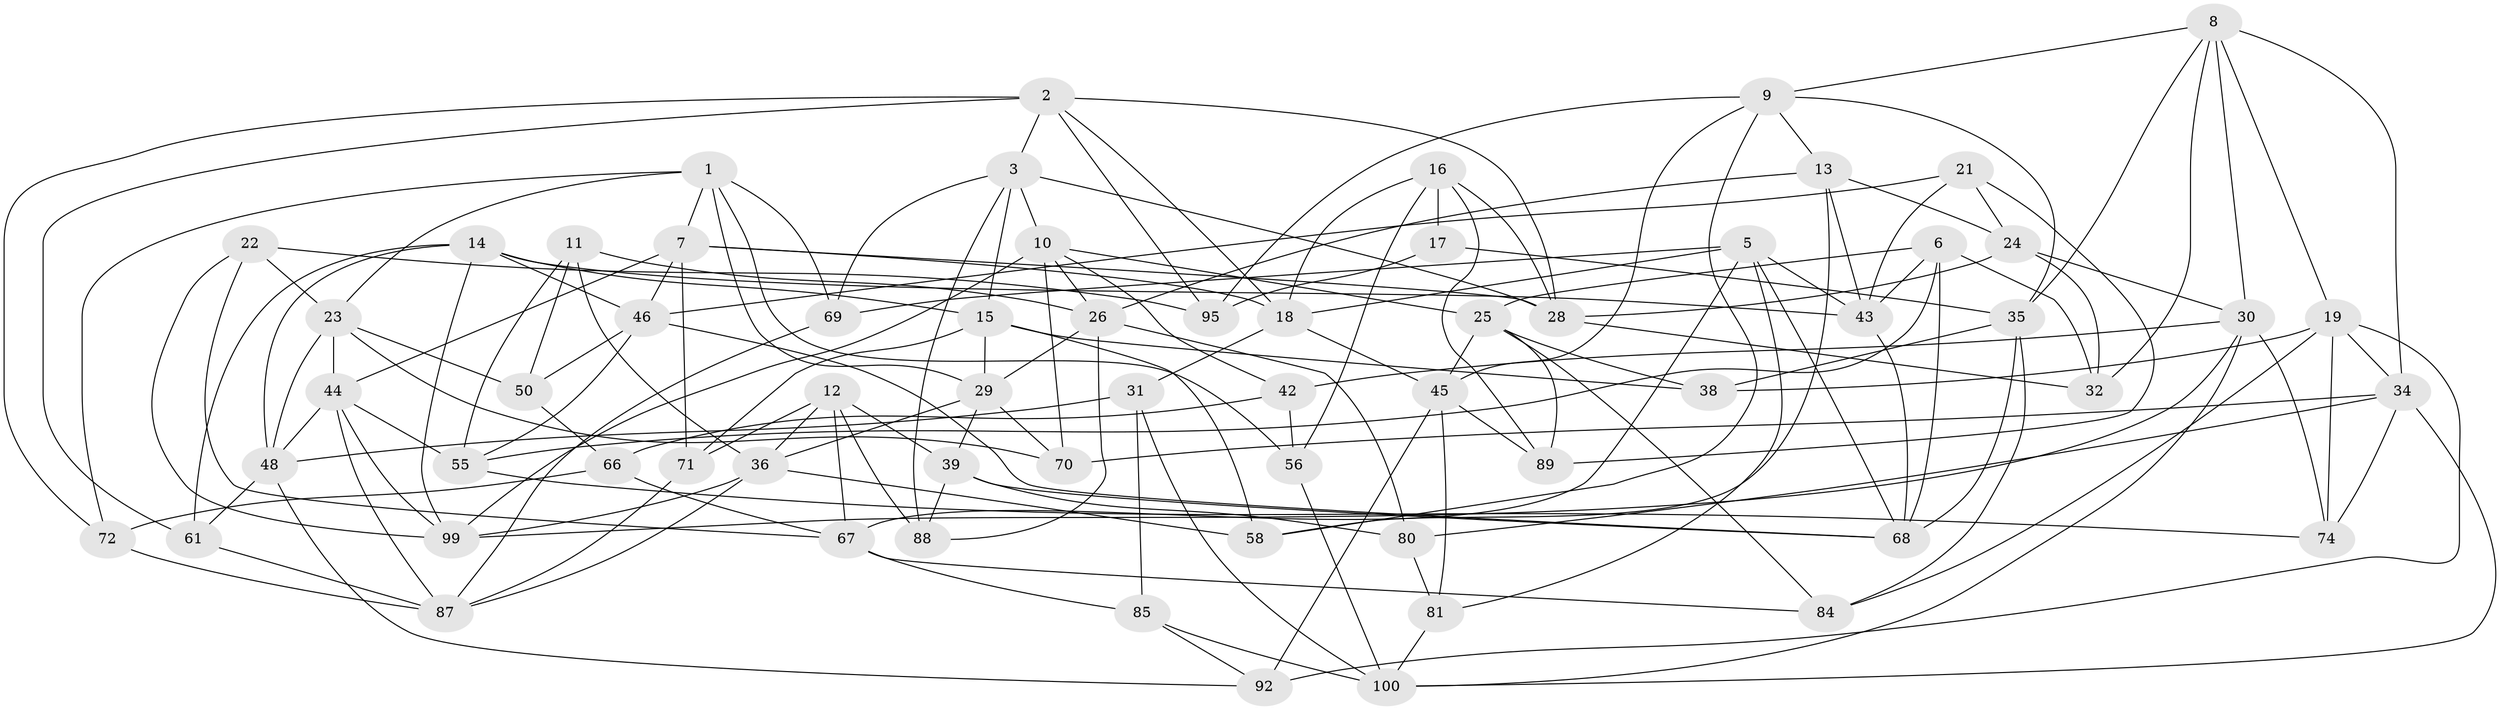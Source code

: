 // Generated by graph-tools (version 1.1) at 2025/52/02/27/25 19:52:35]
// undirected, 64 vertices, 162 edges
graph export_dot {
graph [start="1"]
  node [color=gray90,style=filled];
  1 [super="+91"];
  2 [super="+4"];
  3 [super="+78"];
  5 [super="+63"];
  6 [super="+73"];
  7 [super="+52"];
  8 [super="+27"];
  9 [super="+41"];
  10 [super="+49"];
  11;
  12 [super="+64"];
  13 [super="+57"];
  14 [super="+62"];
  15 [super="+47"];
  16 [super="+54"];
  17;
  18 [super="+20"];
  19 [super="+33"];
  21;
  22;
  23 [super="+37"];
  24 [super="+94"];
  25 [super="+77"];
  26 [super="+60"];
  28 [super="+40"];
  29 [super="+90"];
  30 [super="+53"];
  31;
  32;
  34 [super="+82"];
  35 [super="+83"];
  36 [super="+75"];
  38;
  39 [super="+86"];
  42;
  43 [super="+97"];
  44 [super="+65"];
  45 [super="+51"];
  46 [super="+59"];
  48 [super="+96"];
  50;
  55 [super="+79"];
  56;
  58;
  61;
  66;
  67 [super="+76"];
  68 [super="+93"];
  69;
  70;
  71;
  72;
  74;
  80;
  81;
  84;
  85;
  87 [super="+98"];
  88;
  89;
  92;
  95;
  99 [super="+101"];
  100 [super="+102"];
  1 -- 56;
  1 -- 72;
  1 -- 69;
  1 -- 29;
  1 -- 23;
  1 -- 7;
  2 -- 72;
  2 -- 18;
  2 -- 28;
  2 -- 61;
  2 -- 95;
  2 -- 3;
  3 -- 69;
  3 -- 10;
  3 -- 88;
  3 -- 15;
  3 -- 28;
  5 -- 69;
  5 -- 43;
  5 -- 67;
  5 -- 81;
  5 -- 18;
  5 -- 68;
  6 -- 32;
  6 -- 55 [weight=2];
  6 -- 25;
  6 -- 68;
  6 -- 43;
  7 -- 44;
  7 -- 18;
  7 -- 28;
  7 -- 71;
  7 -- 46;
  8 -- 30;
  8 -- 32;
  8 -- 19;
  8 -- 35;
  8 -- 34;
  8 -- 9;
  9 -- 13;
  9 -- 95;
  9 -- 35;
  9 -- 58;
  9 -- 45;
  10 -- 26;
  10 -- 70;
  10 -- 25;
  10 -- 42;
  10 -- 99;
  11 -- 50;
  11 -- 26;
  11 -- 36;
  11 -- 55;
  12 -- 67;
  12 -- 88;
  12 -- 39 [weight=2];
  12 -- 36;
  12 -- 71;
  13 -- 58;
  13 -- 24 [weight=2];
  13 -- 26;
  13 -- 43;
  14 -- 46;
  14 -- 61;
  14 -- 48;
  14 -- 15;
  14 -- 43;
  14 -- 99;
  15 -- 71;
  15 -- 38;
  15 -- 58;
  15 -- 29;
  16 -- 89;
  16 -- 17 [weight=2];
  16 -- 56;
  16 -- 18;
  16 -- 28;
  17 -- 95;
  17 -- 35;
  18 -- 45;
  18 -- 31;
  19 -- 92;
  19 -- 84;
  19 -- 74;
  19 -- 38;
  19 -- 34;
  21 -- 24;
  21 -- 89;
  21 -- 43;
  21 -- 46;
  22 -- 67;
  22 -- 95;
  22 -- 23;
  22 -- 99;
  23 -- 48;
  23 -- 50;
  23 -- 70;
  23 -- 44;
  24 -- 32;
  24 -- 28;
  24 -- 30;
  25 -- 84;
  25 -- 38;
  25 -- 45;
  25 -- 89;
  26 -- 88;
  26 -- 80;
  26 -- 29;
  28 -- 32;
  29 -- 70;
  29 -- 36;
  29 -- 39;
  30 -- 42;
  30 -- 74;
  30 -- 100;
  30 -- 99;
  31 -- 85;
  31 -- 48;
  31 -- 100;
  34 -- 70;
  34 -- 74;
  34 -- 80;
  34 -- 100;
  35 -- 84;
  35 -- 38;
  35 -- 68;
  36 -- 99;
  36 -- 58;
  36 -- 87;
  39 -- 88;
  39 -- 80;
  39 -- 68;
  42 -- 66;
  42 -- 56;
  43 -- 68;
  44 -- 55;
  44 -- 99;
  44 -- 48;
  44 -- 87;
  45 -- 81;
  45 -- 89;
  45 -- 92;
  46 -- 50;
  46 -- 68;
  46 -- 55;
  48 -- 92;
  48 -- 61;
  50 -- 66;
  55 -- 74;
  56 -- 100;
  61 -- 87;
  66 -- 72;
  66 -- 67;
  67 -- 85;
  67 -- 84;
  69 -- 87;
  71 -- 87;
  72 -- 87;
  80 -- 81;
  81 -- 100;
  85 -- 92;
  85 -- 100;
}

